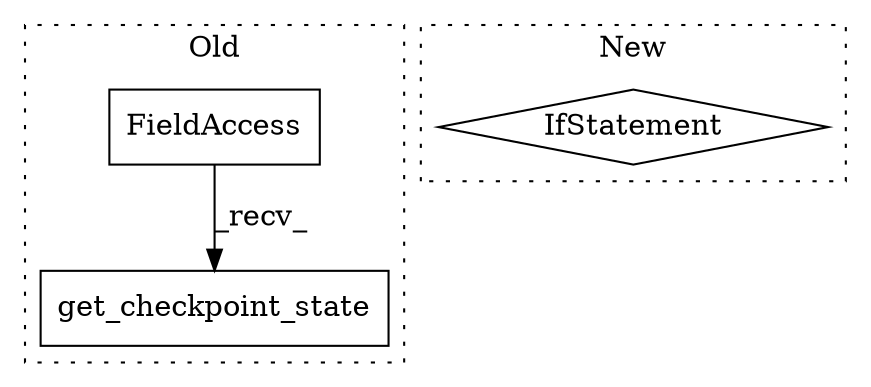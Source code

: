 digraph G {
subgraph cluster0 {
1 [label="get_checkpoint_state" a="32" s="16850,16885" l="21,1" shape="box"];
3 [label="FieldAccess" a="22" s="16841" l="8" shape="box"];
label = "Old";
style="dotted";
}
subgraph cluster1 {
2 [label="IfStatement" a="25" s="18684,18748" l="4,2" shape="diamond"];
label = "New";
style="dotted";
}
3 -> 1 [label="_recv_"];
}